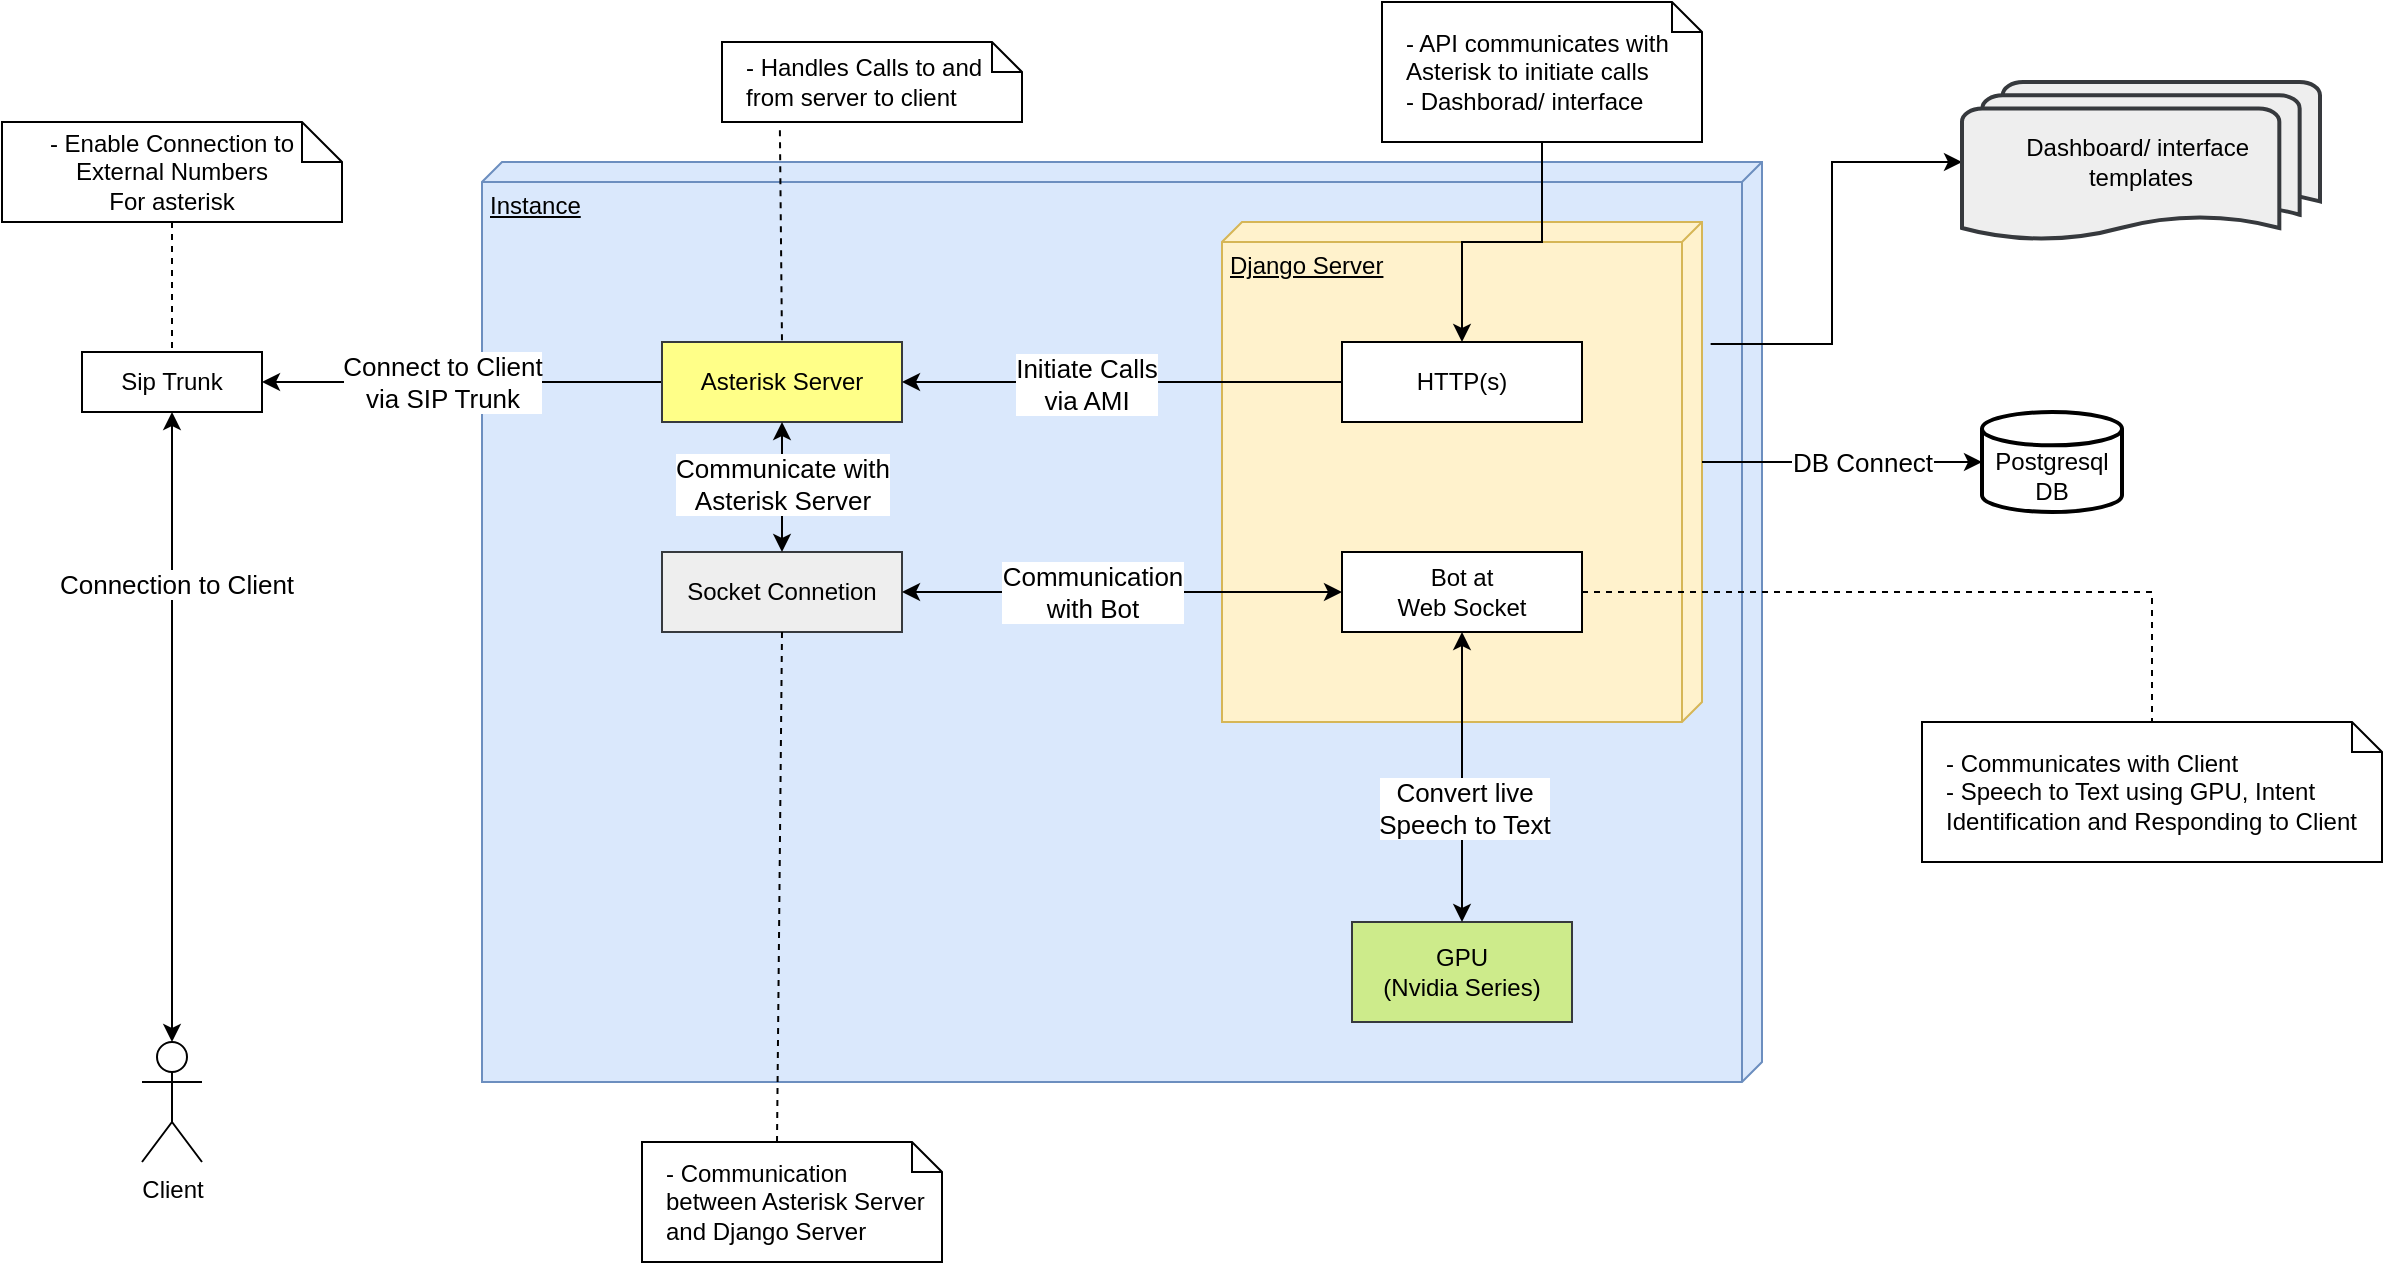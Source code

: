 <mxfile version="21.3.4" type="github">
  <diagram id="kgpKYQtTHZ0yAKxKKP6v" name="Page-1">
    <mxGraphModel dx="1663" dy="756" grid="1" gridSize="10" guides="1" tooltips="1" connect="1" arrows="1" fold="1" page="1" pageScale="1" pageWidth="850" pageHeight="1100" math="0" shadow="0">
      <root>
        <mxCell id="0" />
        <mxCell id="1" parent="0" />
        <mxCell id="aAMT6ewFGgkj2NSnzW5G-6" value="Instance" style="verticalAlign=top;align=left;spacingTop=8;spacingLeft=2;spacingRight=12;shape=cube;size=10;direction=south;fontStyle=4;html=1;whiteSpace=wrap;fillColor=#dae8fc;strokeColor=#6c8ebf;" vertex="1" parent="1">
          <mxGeometry x="240" y="90" width="640" height="460" as="geometry" />
        </mxCell>
        <mxCell id="aAMT6ewFGgkj2NSnzW5G-1" value="&lt;br&gt;Postgresql&lt;br&gt;DB" style="strokeWidth=2;html=1;shape=mxgraph.flowchart.database;whiteSpace=wrap;" vertex="1" parent="1">
          <mxGeometry x="990" y="215" width="70" height="50" as="geometry" />
        </mxCell>
        <mxCell id="aAMT6ewFGgkj2NSnzW5G-3" value="Socket Connetion" style="html=1;whiteSpace=wrap;fillColor=#eeeeee;strokeColor=#36393d;" vertex="1" parent="1">
          <mxGeometry x="330" y="285" width="120" height="40" as="geometry" />
        </mxCell>
        <mxCell id="aAMT6ewFGgkj2NSnzW5G-17" style="edgeStyle=orthogonalEdgeStyle;rounded=0;orthogonalLoop=1;jettySize=auto;html=1;exitX=0;exitY=0.5;exitDx=0;exitDy=0;entryX=1;entryY=0.5;entryDx=0;entryDy=0;" edge="1" parent="1" source="aAMT6ewFGgkj2NSnzW5G-5" target="aAMT6ewFGgkj2NSnzW5G-16">
          <mxGeometry relative="1" as="geometry" />
        </mxCell>
        <mxCell id="aAMT6ewFGgkj2NSnzW5G-44" value="Connect to Client &lt;br style=&quot;font-size: 13px;&quot;&gt;via SIP Trunk" style="edgeLabel;html=1;align=center;verticalAlign=middle;resizable=0;points=[];fontSize=13;" vertex="1" connectable="0" parent="aAMT6ewFGgkj2NSnzW5G-17">
          <mxGeometry x="0.227" y="1" relative="1" as="geometry">
            <mxPoint x="12" y="-1" as="offset" />
          </mxGeometry>
        </mxCell>
        <mxCell id="aAMT6ewFGgkj2NSnzW5G-93" style="edgeStyle=orthogonalEdgeStyle;rounded=0;orthogonalLoop=1;jettySize=auto;html=1;exitX=0.244;exitY=-0.018;exitDx=0;exitDy=0;exitPerimeter=0;entryX=0;entryY=0.5;entryDx=0;entryDy=0;entryPerimeter=0;" edge="1" parent="1" source="aAMT6ewFGgkj2NSnzW5G-26" target="aAMT6ewFGgkj2NSnzW5G-90">
          <mxGeometry relative="1" as="geometry" />
        </mxCell>
        <mxCell id="aAMT6ewFGgkj2NSnzW5G-26" value="Django Server" style="verticalAlign=top;align=left;spacingTop=8;spacingLeft=2;spacingRight=12;shape=cube;size=10;direction=south;fontStyle=4;html=1;whiteSpace=wrap;fillColor=#fff2cc;strokeColor=#d6b656;points=[[0,0,0,0,0],[0,0,0,0,115],[0,0,0,0,230],[0,0,0,5,235],[0,0,0,10,240],[0,0,0,120,0],[0,0,0,130,240],[0,0,0,240,0],[0,0,0,245,5],[0,0,0,250,10],[0,0,0,250,125],[0.99,0.24,0,0,0],[1,1,0,0,0]];" vertex="1" parent="1">
          <mxGeometry x="610" y="120" width="240" height="250" as="geometry" />
        </mxCell>
        <mxCell id="aAMT6ewFGgkj2NSnzW5G-4" value="HTTP(s)" style="html=1;whiteSpace=wrap;" vertex="1" parent="1">
          <mxGeometry x="670" y="180" width="120" height="40" as="geometry" />
        </mxCell>
        <mxCell id="aAMT6ewFGgkj2NSnzW5G-5" value="Asterisk Server" style="html=1;whiteSpace=wrap;fillColor=#ffff88;strokeColor=#36393d;" vertex="1" parent="1">
          <mxGeometry x="330" y="180" width="120" height="40" as="geometry" />
        </mxCell>
        <mxCell id="aAMT6ewFGgkj2NSnzW5G-14" value="Client" style="shape=umlActor;verticalLabelPosition=bottom;verticalAlign=top;html=1;outlineConnect=0;" vertex="1" parent="1">
          <mxGeometry x="70" y="530" width="30" height="60" as="geometry" />
        </mxCell>
        <mxCell id="aAMT6ewFGgkj2NSnzW5G-15" value="" style="endArrow=classic;html=1;rounded=0;exitX=0;exitY=0.5;exitDx=0;exitDy=0;entryX=1;entryY=0.5;entryDx=0;entryDy=0;" edge="1" parent="1" source="aAMT6ewFGgkj2NSnzW5G-4" target="aAMT6ewFGgkj2NSnzW5G-5">
          <mxGeometry width="50" height="50" relative="1" as="geometry">
            <mxPoint x="450" y="250" as="sourcePoint" />
            <mxPoint x="500" y="200" as="targetPoint" />
          </mxGeometry>
        </mxCell>
        <mxCell id="aAMT6ewFGgkj2NSnzW5G-39" value="Initiate Calls&lt;br&gt;via AMI" style="edgeLabel;html=1;align=center;verticalAlign=middle;resizable=0;points=[];fontSize=13;" vertex="1" connectable="0" parent="aAMT6ewFGgkj2NSnzW5G-15">
          <mxGeometry x="0.169" y="1" relative="1" as="geometry">
            <mxPoint as="offset" />
          </mxGeometry>
        </mxCell>
        <mxCell id="aAMT6ewFGgkj2NSnzW5G-16" value="Sip Trunk" style="rounded=0;whiteSpace=wrap;html=1;" vertex="1" parent="1">
          <mxGeometry x="40" y="185" width="90" height="30" as="geometry" />
        </mxCell>
        <mxCell id="aAMT6ewFGgkj2NSnzW5G-20" value="" style="endArrow=classic;startArrow=classic;html=1;rounded=0;exitX=0.5;exitY=0;exitDx=0;exitDy=0;exitPerimeter=0;entryX=0.5;entryY=1;entryDx=0;entryDy=0;" edge="1" parent="1" source="aAMT6ewFGgkj2NSnzW5G-14" target="aAMT6ewFGgkj2NSnzW5G-16">
          <mxGeometry width="50" height="50" relative="1" as="geometry">
            <mxPoint x="310" y="250" as="sourcePoint" />
            <mxPoint x="360" y="200" as="targetPoint" />
          </mxGeometry>
        </mxCell>
        <mxCell id="aAMT6ewFGgkj2NSnzW5G-45" value="Connection to Client" style="edgeLabel;html=1;align=center;verticalAlign=middle;resizable=0;points=[];fontSize=13;" vertex="1" connectable="0" parent="aAMT6ewFGgkj2NSnzW5G-20">
          <mxGeometry x="0.457" y="-2" relative="1" as="geometry">
            <mxPoint as="offset" />
          </mxGeometry>
        </mxCell>
        <mxCell id="aAMT6ewFGgkj2NSnzW5G-13" style="edgeStyle=orthogonalEdgeStyle;rounded=0;orthogonalLoop=1;jettySize=auto;html=1;exitX=0;exitY=0;exitDx=120;exitDy=0;exitPerimeter=0;entryX=0;entryY=0.5;entryDx=0;entryDy=0;entryPerimeter=0;" edge="1" parent="1" source="aAMT6ewFGgkj2NSnzW5G-26" target="aAMT6ewFGgkj2NSnzW5G-1">
          <mxGeometry relative="1" as="geometry">
            <mxPoint x="950" y="310" as="targetPoint" />
            <Array as="points">
              <mxPoint x="930" y="240" />
              <mxPoint x="930" y="240" />
            </Array>
          </mxGeometry>
        </mxCell>
        <mxCell id="aAMT6ewFGgkj2NSnzW5G-46" value="DB Connect" style="edgeLabel;html=1;align=center;verticalAlign=middle;resizable=0;points=[];fontSize=13;" vertex="1" connectable="0" parent="aAMT6ewFGgkj2NSnzW5G-13">
          <mxGeometry x="-0.299" y="-3" relative="1" as="geometry">
            <mxPoint x="31" y="-3" as="offset" />
          </mxGeometry>
        </mxCell>
        <mxCell id="aAMT6ewFGgkj2NSnzW5G-27" value="Bot at&lt;br&gt;Web Socket" style="html=1;whiteSpace=wrap;" vertex="1" parent="1">
          <mxGeometry x="670" y="285" width="120" height="40" as="geometry" />
        </mxCell>
        <mxCell id="aAMT6ewFGgkj2NSnzW5G-29" value="GPU&lt;br&gt;(Nvidia Series)" style="html=1;whiteSpace=wrap;fillColor=#cdeb8b;strokeColor=#36393d;" vertex="1" parent="1">
          <mxGeometry x="675" y="470" width="110" height="50" as="geometry" />
        </mxCell>
        <mxCell id="aAMT6ewFGgkj2NSnzW5G-30" value="" style="endArrow=classic;startArrow=classic;html=1;rounded=0;exitX=0.5;exitY=0;exitDx=0;exitDy=0;entryX=0.5;entryY=1;entryDx=0;entryDy=0;fontSize=15;" edge="1" parent="1" source="aAMT6ewFGgkj2NSnzW5G-29" target="aAMT6ewFGgkj2NSnzW5G-27">
          <mxGeometry width="50" height="50" relative="1" as="geometry">
            <mxPoint x="450" y="340" as="sourcePoint" />
            <mxPoint x="500" y="290" as="targetPoint" />
          </mxGeometry>
        </mxCell>
        <mxCell id="aAMT6ewFGgkj2NSnzW5G-41" value="Convert live &lt;br&gt;Speech to Text" style="edgeLabel;html=1;align=center;verticalAlign=middle;resizable=0;points=[];fontSize=13;" vertex="1" connectable="0" parent="aAMT6ewFGgkj2NSnzW5G-30">
          <mxGeometry x="-0.205" y="-1" relative="1" as="geometry">
            <mxPoint as="offset" />
          </mxGeometry>
        </mxCell>
        <mxCell id="aAMT6ewFGgkj2NSnzW5G-31" value="" style="endArrow=classic;startArrow=classic;html=1;rounded=0;entryX=0;entryY=0.5;entryDx=0;entryDy=0;exitX=1;exitY=0.5;exitDx=0;exitDy=0;" edge="1" parent="1" source="aAMT6ewFGgkj2NSnzW5G-3" target="aAMT6ewFGgkj2NSnzW5G-27">
          <mxGeometry width="50" height="50" relative="1" as="geometry">
            <mxPoint x="630" y="440" as="sourcePoint" />
            <mxPoint x="630" y="340" as="targetPoint" />
          </mxGeometry>
        </mxCell>
        <mxCell id="aAMT6ewFGgkj2NSnzW5G-40" value="Communication&lt;br style=&quot;font-size: 13px;&quot;&gt;with Bot" style="edgeLabel;html=1;align=center;verticalAlign=middle;resizable=0;points=[];fontSize=13;" vertex="1" connectable="0" parent="aAMT6ewFGgkj2NSnzW5G-31">
          <mxGeometry x="-0.361" y="-5" relative="1" as="geometry">
            <mxPoint x="24" y="-5" as="offset" />
          </mxGeometry>
        </mxCell>
        <mxCell id="aAMT6ewFGgkj2NSnzW5G-32" value="" style="endArrow=classic;startArrow=classic;html=1;rounded=0;exitX=0.5;exitY=0;exitDx=0;exitDy=0;entryX=0.5;entryY=1;entryDx=0;entryDy=0;" edge="1" parent="1" source="aAMT6ewFGgkj2NSnzW5G-3" target="aAMT6ewFGgkj2NSnzW5G-5">
          <mxGeometry width="50" height="50" relative="1" as="geometry">
            <mxPoint x="640" y="450" as="sourcePoint" />
            <mxPoint x="640" y="350" as="targetPoint" />
          </mxGeometry>
        </mxCell>
        <mxCell id="aAMT6ewFGgkj2NSnzW5G-42" value="Communicate with&lt;br style=&quot;font-size: 13px;&quot;&gt;Asterisk Server" style="edgeLabel;html=1;align=center;verticalAlign=middle;resizable=0;points=[];fontSize=13;" vertex="1" connectable="0" parent="aAMT6ewFGgkj2NSnzW5G-32">
          <mxGeometry x="0.403" y="-1" relative="1" as="geometry">
            <mxPoint x="-1" y="11" as="offset" />
          </mxGeometry>
        </mxCell>
        <mxCell id="aAMT6ewFGgkj2NSnzW5G-37" style="edgeStyle=orthogonalEdgeStyle;rounded=0;orthogonalLoop=1;jettySize=auto;html=1;exitX=0.5;exitY=1;exitDx=0;exitDy=0;exitPerimeter=0;" edge="1" parent="1" source="aAMT6ewFGgkj2NSnzW5G-1" target="aAMT6ewFGgkj2NSnzW5G-1">
          <mxGeometry relative="1" as="geometry" />
        </mxCell>
        <mxCell id="aAMT6ewFGgkj2NSnzW5G-85" value="- Handles Calls to and from server to client" style="shape=note;size=15;align=left;spacingLeft=10;html=1;whiteSpace=wrap;" vertex="1" parent="1">
          <mxGeometry x="360" y="30" width="150" height="40" as="geometry" />
        </mxCell>
        <mxCell id="aAMT6ewFGgkj2NSnzW5G-86" value="" style="edgeStyle=none;endArrow=none;exitX=0.193;exitY=1.104;dashed=1;html=1;rounded=0;entryX=0.5;entryY=0;entryDx=0;entryDy=0;exitDx=0;exitDy=0;exitPerimeter=0;" edge="1" source="aAMT6ewFGgkj2NSnzW5G-85" parent="1" target="aAMT6ewFGgkj2NSnzW5G-5">
          <mxGeometry x="1" relative="1" as="geometry">
            <mxPoint x="450" y="-10" as="targetPoint" />
          </mxGeometry>
        </mxCell>
        <mxCell id="aAMT6ewFGgkj2NSnzW5G-89" value="" style="edgeStyle=orthogonalEdgeStyle;rounded=0;orthogonalLoop=1;jettySize=auto;html=1;entryX=0.5;entryY=0;entryDx=0;entryDy=0;" edge="1" parent="1" source="aAMT6ewFGgkj2NSnzW5G-88" target="aAMT6ewFGgkj2NSnzW5G-4">
          <mxGeometry relative="1" as="geometry" />
        </mxCell>
        <mxCell id="aAMT6ewFGgkj2NSnzW5G-88" value="- API communicates with Asterisk to initiate calls&lt;br&gt;- Dashborad/ interface" style="shape=note;size=15;align=left;spacingLeft=10;html=1;whiteSpace=wrap;" vertex="1" parent="1">
          <mxGeometry x="690" y="10" width="160" height="70" as="geometry" />
        </mxCell>
        <mxCell id="aAMT6ewFGgkj2NSnzW5G-90" value="Dashboard/ interface&amp;nbsp;&lt;br&gt;templates" style="strokeWidth=2;html=1;shape=mxgraph.flowchart.multi-document;whiteSpace=wrap;fillColor=#eeeeee;strokeColor=#36393d;" vertex="1" parent="1">
          <mxGeometry x="980" y="50" width="179" height="80" as="geometry" />
        </mxCell>
        <mxCell id="aAMT6ewFGgkj2NSnzW5G-94" value="- Enable Connection to&lt;br&gt;External Numbers&lt;br&gt;For asterisk" style="shape=note;size=20;whiteSpace=wrap;html=1;" vertex="1" parent="1">
          <mxGeometry y="70" width="170" height="50" as="geometry" />
        </mxCell>
        <mxCell id="aAMT6ewFGgkj2NSnzW5G-96" value="" style="edgeStyle=none;endArrow=none;exitX=0.5;exitY=1;dashed=1;html=1;rounded=0;entryX=0.5;entryY=0;entryDx=0;entryDy=0;exitDx=0;exitDy=0;exitPerimeter=0;" edge="1" parent="1" source="aAMT6ewFGgkj2NSnzW5G-94" target="aAMT6ewFGgkj2NSnzW5G-16">
          <mxGeometry x="1" relative="1" as="geometry">
            <mxPoint x="105.41" y="265" as="targetPoint" />
            <mxPoint x="104.41" y="159" as="sourcePoint" />
          </mxGeometry>
        </mxCell>
        <mxCell id="aAMT6ewFGgkj2NSnzW5G-97" value="- Communication between Asterisk Server and Django Server" style="shape=note;size=15;align=left;spacingLeft=10;html=1;whiteSpace=wrap;" vertex="1" parent="1">
          <mxGeometry x="320" y="580" width="150" height="60" as="geometry" />
        </mxCell>
        <mxCell id="aAMT6ewFGgkj2NSnzW5G-98" value="" style="edgeStyle=none;endArrow=none;exitX=0;exitY=0;dashed=1;html=1;rounded=0;entryX=0.5;entryY=1;entryDx=0;entryDy=0;exitDx=67.5;exitDy=0;exitPerimeter=0;" edge="1" parent="1" source="aAMT6ewFGgkj2NSnzW5G-97" target="aAMT6ewFGgkj2NSnzW5G-3">
          <mxGeometry x="1" relative="1" as="geometry">
            <mxPoint x="400" y="190" as="targetPoint" />
            <mxPoint x="399" y="84" as="sourcePoint" />
          </mxGeometry>
        </mxCell>
        <mxCell id="aAMT6ewFGgkj2NSnzW5G-100" value="" style="edgeStyle=orthogonalEdgeStyle;endArrow=none;exitX=1;exitY=0.5;dashed=1;html=1;rounded=0;entryX=0.5;entryY=0;entryDx=0;entryDy=0;exitDx=0;exitDy=0;entryPerimeter=0;" edge="1" parent="1" source="aAMT6ewFGgkj2NSnzW5G-27" target="aAMT6ewFGgkj2NSnzW5G-101">
          <mxGeometry x="1" relative="1" as="geometry">
            <mxPoint x="420" y="212" as="targetPoint" />
            <mxPoint x="419" y="106" as="sourcePoint" />
          </mxGeometry>
        </mxCell>
        <mxCell id="aAMT6ewFGgkj2NSnzW5G-101" value="- Communicates with Client&lt;br&gt;- Speech to Text using GPU, Intent Identification and Responding to Client" style="shape=note;size=15;align=left;spacingLeft=10;html=1;whiteSpace=wrap;" vertex="1" parent="1">
          <mxGeometry x="960" y="370" width="230" height="70" as="geometry" />
        </mxCell>
      </root>
    </mxGraphModel>
  </diagram>
</mxfile>
